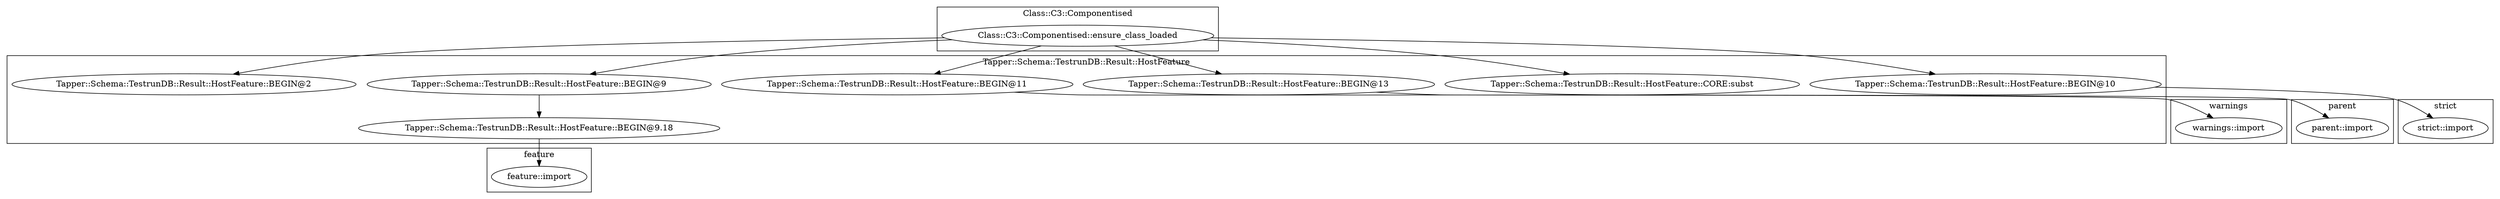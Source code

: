 digraph {
graph [overlap=false]
subgraph cluster_feature {
	label="feature";
	"feature::import";
}
subgraph cluster_parent {
	label="parent";
	"parent::import";
}
subgraph cluster_Tapper_Schema_TestrunDB_Result_HostFeature {
	label="Tapper::Schema::TestrunDB::Result::HostFeature";
	"Tapper::Schema::TestrunDB::Result::HostFeature::BEGIN@11";
	"Tapper::Schema::TestrunDB::Result::HostFeature::CORE:subst";
	"Tapper::Schema::TestrunDB::Result::HostFeature::BEGIN@9";
	"Tapper::Schema::TestrunDB::Result::HostFeature::BEGIN@13";
	"Tapper::Schema::TestrunDB::Result::HostFeature::BEGIN@9.18";
	"Tapper::Schema::TestrunDB::Result::HostFeature::BEGIN@10";
	"Tapper::Schema::TestrunDB::Result::HostFeature::BEGIN@2";
}
subgraph cluster_Class_C3_Componentised {
	label="Class::C3::Componentised";
	"Class::C3::Componentised::ensure_class_loaded";
}
subgraph cluster_warnings {
	label="warnings";
	"warnings::import";
}
subgraph cluster_strict {
	label="strict";
	"strict::import";
}
"Class::C3::Componentised::ensure_class_loaded" -> "Tapper::Schema::TestrunDB::Result::HostFeature::BEGIN@2";
"Class::C3::Componentised::ensure_class_loaded" -> "Tapper::Schema::TestrunDB::Result::HostFeature::BEGIN@13";
"Tapper::Schema::TestrunDB::Result::HostFeature::BEGIN@11" -> "warnings::import";
"Class::C3::Componentised::ensure_class_loaded" -> "Tapper::Schema::TestrunDB::Result::HostFeature::CORE:subst";
"Tapper::Schema::TestrunDB::Result::HostFeature::BEGIN@10" -> "strict::import";
"Class::C3::Componentised::ensure_class_loaded" -> "Tapper::Schema::TestrunDB::Result::HostFeature::BEGIN@11";
"Tapper::Schema::TestrunDB::Result::HostFeature::BEGIN@13" -> "parent::import";
"Class::C3::Componentised::ensure_class_loaded" -> "Tapper::Schema::TestrunDB::Result::HostFeature::BEGIN@9";
"Tapper::Schema::TestrunDB::Result::HostFeature::BEGIN@9" -> "Tapper::Schema::TestrunDB::Result::HostFeature::BEGIN@9.18";
"Class::C3::Componentised::ensure_class_loaded" -> "Tapper::Schema::TestrunDB::Result::HostFeature::BEGIN@10";
"Tapper::Schema::TestrunDB::Result::HostFeature::BEGIN@9.18" -> "feature::import";
}
